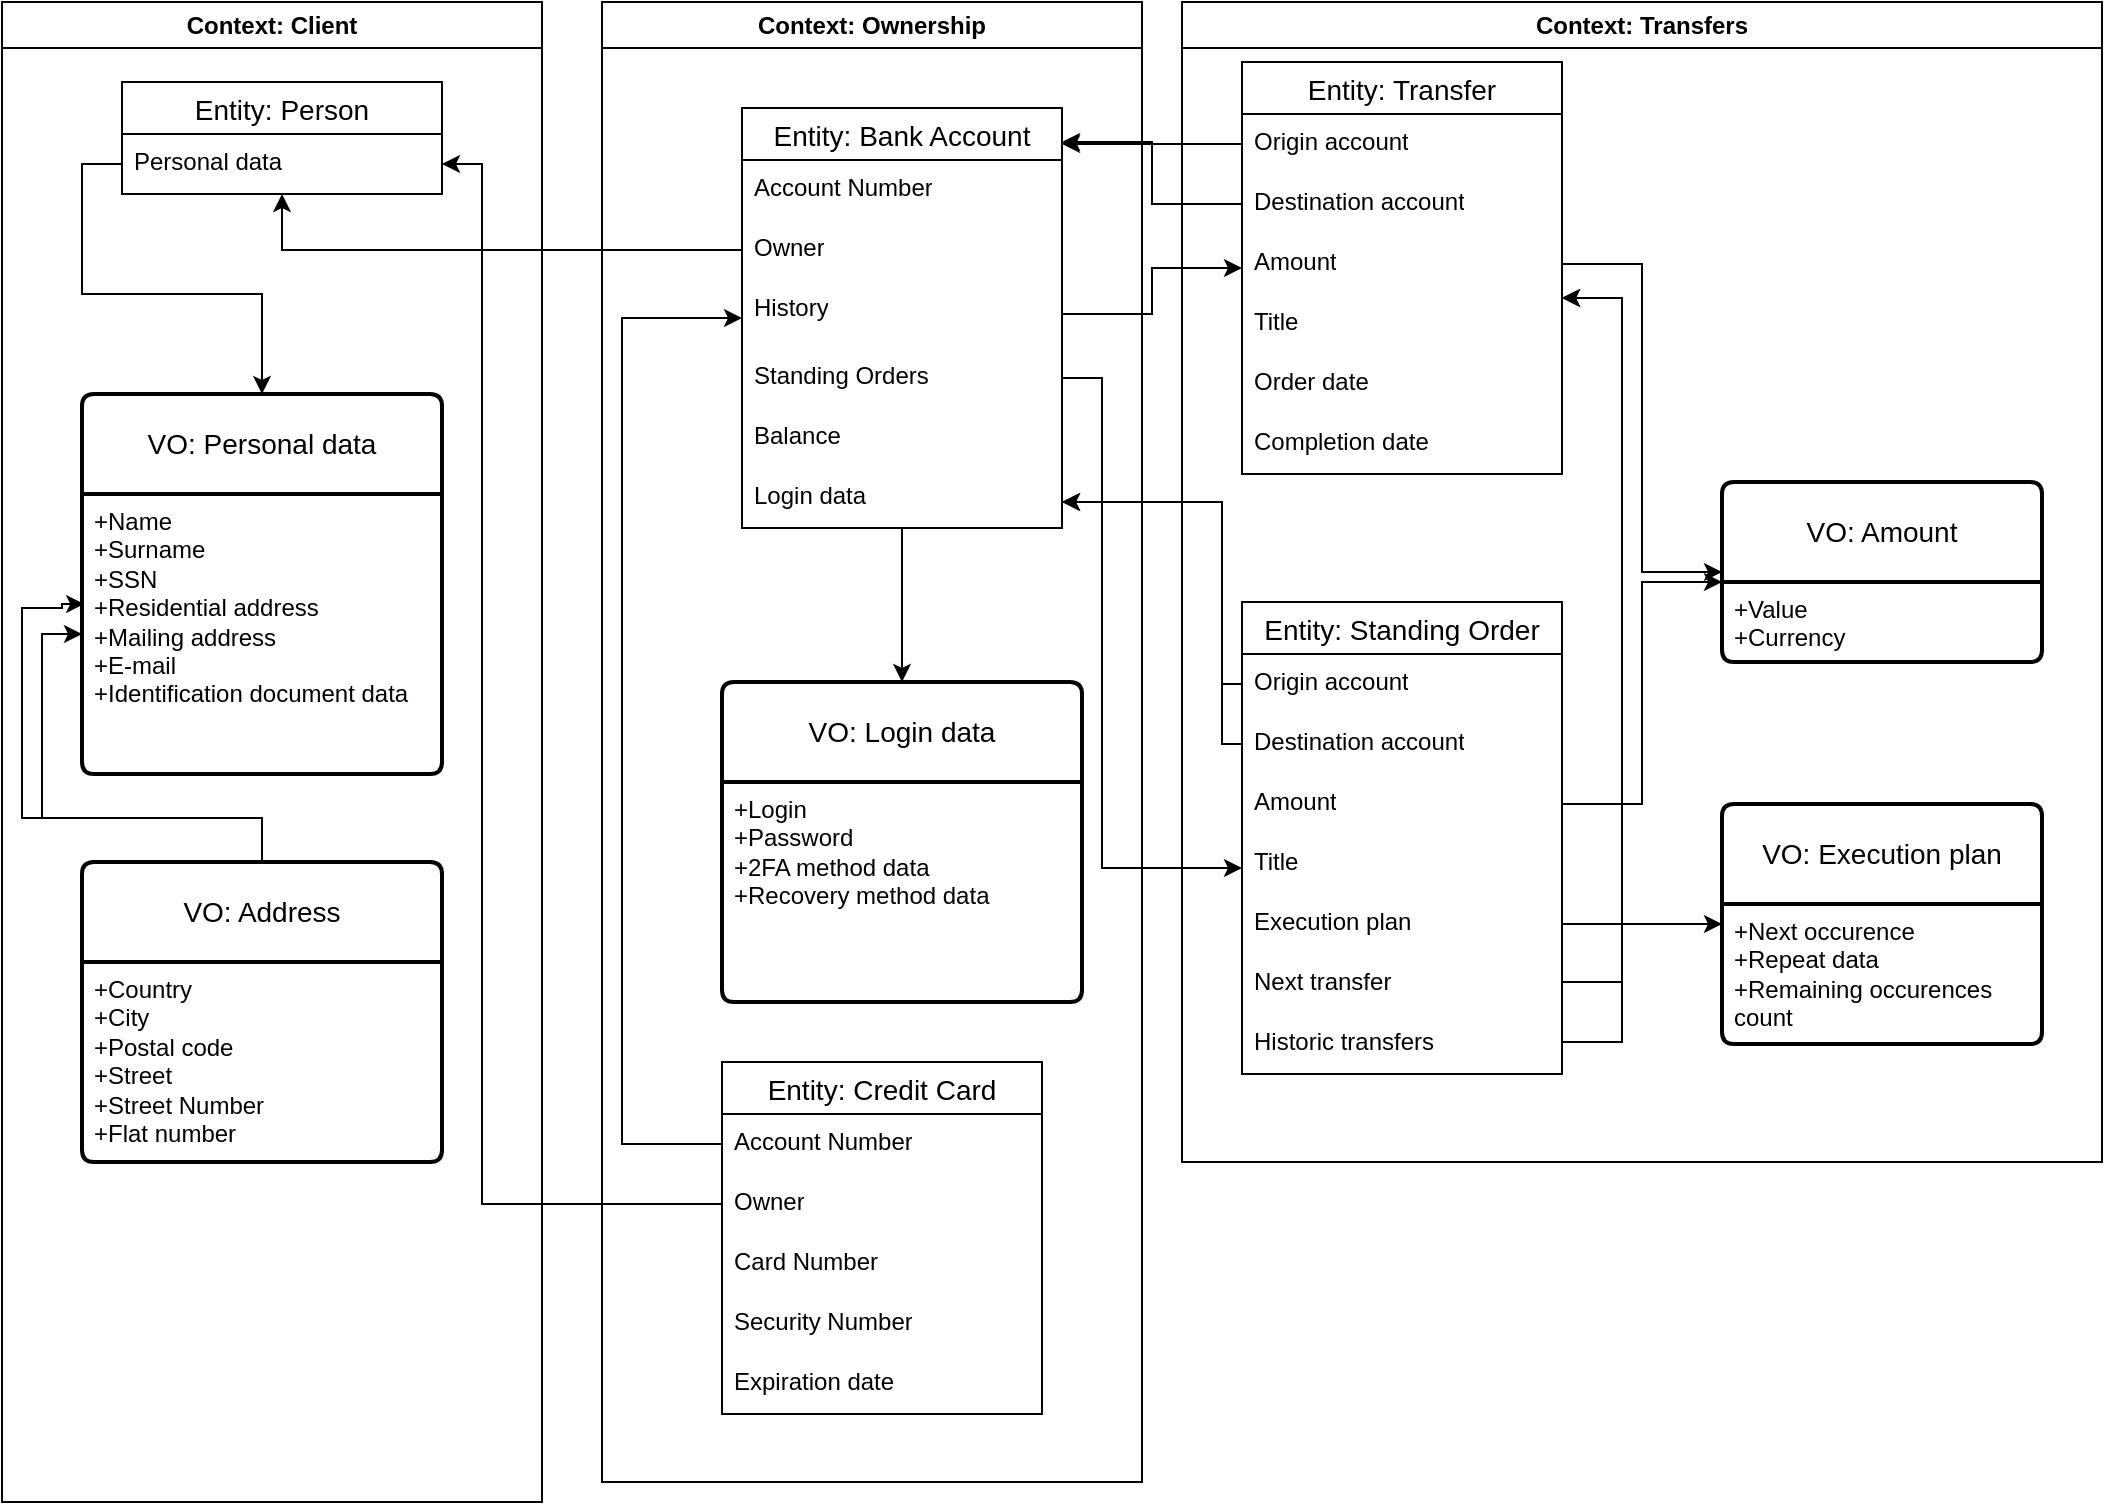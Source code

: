 <mxfile version="21.2.1" type="device">
  <diagram name="Page-1" id="wXPEoETuWakTY9OTKl-D">
    <mxGraphModel dx="2045" dy="782" grid="1" gridSize="10" guides="1" tooltips="1" connect="1" arrows="1" fold="1" page="1" pageScale="1" pageWidth="827" pageHeight="1169" math="0" shadow="0">
      <root>
        <mxCell id="0" />
        <mxCell id="1" parent="0" />
        <mxCell id="RXBE-0DyEpsFYjpxkidJ-38" style="edgeStyle=orthogonalEdgeStyle;rounded=0;orthogonalLoop=1;jettySize=auto;html=1;" edge="1" parent="1" source="RXBE-0DyEpsFYjpxkidJ-7" target="RXBE-0DyEpsFYjpxkidJ-1">
          <mxGeometry relative="1" as="geometry" />
        </mxCell>
        <mxCell id="RXBE-0DyEpsFYjpxkidJ-42" value="Context: Client" style="swimlane;whiteSpace=wrap;html=1;" vertex="1" parent="1">
          <mxGeometry x="-50" y="120" width="270" height="750" as="geometry" />
        </mxCell>
        <mxCell id="RXBE-0DyEpsFYjpxkidJ-17" value="&lt;div&gt;VO: Personal data&lt;/div&gt;" style="swimlane;childLayout=stackLayout;horizontal=1;startSize=50;horizontalStack=0;rounded=1;fontSize=14;fontStyle=0;strokeWidth=2;resizeParent=0;resizeLast=1;shadow=0;dashed=0;align=center;arcSize=4;whiteSpace=wrap;html=1;" vertex="1" parent="RXBE-0DyEpsFYjpxkidJ-42">
          <mxGeometry x="40" y="196" width="180" height="190" as="geometry" />
        </mxCell>
        <mxCell id="RXBE-0DyEpsFYjpxkidJ-18" value="&lt;div&gt;+Name&lt;br&gt;&lt;/div&gt;&lt;div&gt;+Surname&lt;/div&gt;+SSN&lt;br&gt;+Residential address&lt;br&gt;&lt;div&gt;+Mailing address&lt;/div&gt;&lt;div&gt;+E-mail&lt;/div&gt;&lt;div&gt;+Identification document data&lt;br&gt;&lt;/div&gt;&lt;div&gt;&lt;br&gt;&lt;/div&gt;" style="align=left;strokeColor=none;fillColor=none;spacingLeft=4;fontSize=12;verticalAlign=top;resizable=0;rotatable=0;part=1;html=1;" vertex="1" parent="RXBE-0DyEpsFYjpxkidJ-17">
          <mxGeometry y="50" width="180" height="140" as="geometry" />
        </mxCell>
        <mxCell id="RXBE-0DyEpsFYjpxkidJ-41" value="" style="shape=note;whiteSpace=wrap;html=1;backgroundOutline=1;darkOpacity=0.05;" vertex="1" parent="RXBE-0DyEpsFYjpxkidJ-17">
          <mxGeometry y="190" width="180" as="geometry" />
        </mxCell>
        <mxCell id="RXBE-0DyEpsFYjpxkidJ-1" value="Entity: Person" style="swimlane;fontStyle=0;childLayout=stackLayout;horizontal=1;startSize=26;horizontalStack=0;resizeParent=1;resizeParentMax=0;resizeLast=0;collapsible=1;marginBottom=0;align=center;fontSize=14;" vertex="1" parent="RXBE-0DyEpsFYjpxkidJ-42">
          <mxGeometry x="60" y="40" width="160" height="56" as="geometry" />
        </mxCell>
        <mxCell id="RXBE-0DyEpsFYjpxkidJ-2" value="&lt;div&gt;Personal data&lt;/div&gt;" style="text;strokeColor=none;fillColor=none;spacingLeft=4;spacingRight=4;overflow=hidden;rotatable=0;points=[[0,0.5],[1,0.5]];portConstraint=eastwest;fontSize=12;whiteSpace=wrap;html=1;" vertex="1" parent="RXBE-0DyEpsFYjpxkidJ-1">
          <mxGeometry y="26" width="160" height="30" as="geometry" />
        </mxCell>
        <mxCell id="RXBE-0DyEpsFYjpxkidJ-31" style="edgeStyle=orthogonalEdgeStyle;rounded=0;orthogonalLoop=1;jettySize=auto;html=1;" edge="1" parent="RXBE-0DyEpsFYjpxkidJ-42" source="RXBE-0DyEpsFYjpxkidJ-2" target="RXBE-0DyEpsFYjpxkidJ-17">
          <mxGeometry relative="1" as="geometry">
            <Array as="points" />
          </mxGeometry>
        </mxCell>
        <mxCell id="RXBE-0DyEpsFYjpxkidJ-107" style="edgeStyle=orthogonalEdgeStyle;rounded=0;orthogonalLoop=1;jettySize=auto;html=1;entryX=0.006;entryY=0.393;entryDx=0;entryDy=0;entryPerimeter=0;" edge="1" parent="RXBE-0DyEpsFYjpxkidJ-42" source="RXBE-0DyEpsFYjpxkidJ-99" target="RXBE-0DyEpsFYjpxkidJ-18">
          <mxGeometry relative="1" as="geometry">
            <Array as="points">
              <mxPoint x="130" y="408" />
              <mxPoint x="10" y="408" />
              <mxPoint x="10" y="303" />
              <mxPoint x="30" y="303" />
              <mxPoint x="30" y="301" />
            </Array>
          </mxGeometry>
        </mxCell>
        <mxCell id="RXBE-0DyEpsFYjpxkidJ-108" style="edgeStyle=orthogonalEdgeStyle;rounded=0;orthogonalLoop=1;jettySize=auto;html=1;entryX=0;entryY=0.5;entryDx=0;entryDy=0;" edge="1" parent="RXBE-0DyEpsFYjpxkidJ-42" source="RXBE-0DyEpsFYjpxkidJ-99" target="RXBE-0DyEpsFYjpxkidJ-18">
          <mxGeometry relative="1" as="geometry" />
        </mxCell>
        <mxCell id="RXBE-0DyEpsFYjpxkidJ-99" value="&lt;div&gt;VO: Address&lt;/div&gt;" style="swimlane;childLayout=stackLayout;horizontal=1;startSize=50;horizontalStack=0;rounded=1;fontSize=14;fontStyle=0;strokeWidth=2;resizeParent=0;resizeLast=1;shadow=0;dashed=0;align=center;arcSize=4;whiteSpace=wrap;html=1;" vertex="1" parent="RXBE-0DyEpsFYjpxkidJ-42">
          <mxGeometry x="40" y="430" width="180" height="150" as="geometry" />
        </mxCell>
        <mxCell id="RXBE-0DyEpsFYjpxkidJ-100" value="&lt;div&gt;+Country&lt;br&gt;&lt;/div&gt;&lt;div&gt;+City&lt;/div&gt;+Postal code&lt;br&gt;+Street&lt;br&gt;&lt;div&gt;+Street Number&lt;/div&gt;&lt;div&gt;+Flat number&lt;br&gt;&lt;/div&gt;" style="align=left;strokeColor=none;fillColor=none;spacingLeft=4;fontSize=12;verticalAlign=top;resizable=0;rotatable=0;part=1;html=1;" vertex="1" parent="RXBE-0DyEpsFYjpxkidJ-99">
          <mxGeometry y="50" width="180" height="140" as="geometry" />
        </mxCell>
        <mxCell id="RXBE-0DyEpsFYjpxkidJ-101" value="" style="shape=note;whiteSpace=wrap;html=1;backgroundOutline=1;darkOpacity=0.05;" vertex="1" parent="RXBE-0DyEpsFYjpxkidJ-99">
          <mxGeometry y="190" width="180" height="-40" as="geometry" />
        </mxCell>
        <mxCell id="RXBE-0DyEpsFYjpxkidJ-43" value="Context: Transfers" style="swimlane;whiteSpace=wrap;html=1;" vertex="1" parent="1">
          <mxGeometry x="540" y="120" width="460" height="580" as="geometry" />
        </mxCell>
        <mxCell id="RXBE-0DyEpsFYjpxkidJ-65" style="edgeStyle=orthogonalEdgeStyle;rounded=0;orthogonalLoop=1;jettySize=auto;html=1;" edge="1" parent="RXBE-0DyEpsFYjpxkidJ-43" source="RXBE-0DyEpsFYjpxkidJ-64" target="RXBE-0DyEpsFYjpxkidJ-13">
          <mxGeometry relative="1" as="geometry">
            <Array as="points">
              <mxPoint x="220" y="520" />
              <mxPoint x="220" y="148" />
            </Array>
          </mxGeometry>
        </mxCell>
        <mxCell id="RXBE-0DyEpsFYjpxkidJ-13" value="Entity: Transfer" style="swimlane;fontStyle=0;childLayout=stackLayout;horizontal=1;startSize=26;horizontalStack=0;resizeParent=1;resizeParentMax=0;resizeLast=0;collapsible=1;marginBottom=0;align=center;fontSize=14;" vertex="1" parent="RXBE-0DyEpsFYjpxkidJ-43">
          <mxGeometry x="30" y="30" width="160" height="206" as="geometry" />
        </mxCell>
        <mxCell id="RXBE-0DyEpsFYjpxkidJ-14" value="&lt;div&gt;Origin account&lt;/div&gt;" style="text;strokeColor=none;fillColor=none;spacingLeft=4;spacingRight=4;overflow=hidden;rotatable=0;points=[[0,0.5],[1,0.5]];portConstraint=eastwest;fontSize=12;whiteSpace=wrap;html=1;" vertex="1" parent="RXBE-0DyEpsFYjpxkidJ-13">
          <mxGeometry y="26" width="160" height="30" as="geometry" />
        </mxCell>
        <mxCell id="RXBE-0DyEpsFYjpxkidJ-15" value="Destination account" style="text;strokeColor=none;fillColor=none;spacingLeft=4;spacingRight=4;overflow=hidden;rotatable=0;points=[[0,0.5],[1,0.5]];portConstraint=eastwest;fontSize=12;whiteSpace=wrap;html=1;" vertex="1" parent="RXBE-0DyEpsFYjpxkidJ-13">
          <mxGeometry y="56" width="160" height="30" as="geometry" />
        </mxCell>
        <mxCell id="RXBE-0DyEpsFYjpxkidJ-33" value="&lt;div&gt;Amount&lt;/div&gt;" style="text;strokeColor=none;fillColor=none;spacingLeft=4;spacingRight=4;overflow=hidden;rotatable=0;points=[[0,0.5],[1,0.5]];portConstraint=eastwest;fontSize=12;whiteSpace=wrap;html=1;" vertex="1" parent="RXBE-0DyEpsFYjpxkidJ-13">
          <mxGeometry y="86" width="160" height="30" as="geometry" />
        </mxCell>
        <mxCell id="RXBE-0DyEpsFYjpxkidJ-34" value="Title" style="text;strokeColor=none;fillColor=none;spacingLeft=4;spacingRight=4;overflow=hidden;rotatable=0;points=[[0,0.5],[1,0.5]];portConstraint=eastwest;fontSize=12;whiteSpace=wrap;html=1;" vertex="1" parent="RXBE-0DyEpsFYjpxkidJ-13">
          <mxGeometry y="116" width="160" height="30" as="geometry" />
        </mxCell>
        <mxCell id="RXBE-0DyEpsFYjpxkidJ-35" value="&lt;div&gt;Order date&lt;/div&gt;" style="text;strokeColor=none;fillColor=none;spacingLeft=4;spacingRight=4;overflow=hidden;rotatable=0;points=[[0,0.5],[1,0.5]];portConstraint=eastwest;fontSize=12;whiteSpace=wrap;html=1;" vertex="1" parent="RXBE-0DyEpsFYjpxkidJ-13">
          <mxGeometry y="146" width="160" height="30" as="geometry" />
        </mxCell>
        <mxCell id="RXBE-0DyEpsFYjpxkidJ-36" value="&lt;div&gt;Completion date&lt;/div&gt;" style="text;strokeColor=none;fillColor=none;spacingLeft=4;spacingRight=4;overflow=hidden;rotatable=0;points=[[0,0.5],[1,0.5]];portConstraint=eastwest;fontSize=12;whiteSpace=wrap;html=1;" vertex="1" parent="RXBE-0DyEpsFYjpxkidJ-13">
          <mxGeometry y="176" width="160" height="30" as="geometry" />
        </mxCell>
        <mxCell id="RXBE-0DyEpsFYjpxkidJ-44" value="Entity: Standing Order" style="swimlane;fontStyle=0;childLayout=stackLayout;horizontal=1;startSize=26;horizontalStack=0;resizeParent=1;resizeParentMax=0;resizeLast=0;collapsible=1;marginBottom=0;align=center;fontSize=14;" vertex="1" parent="RXBE-0DyEpsFYjpxkidJ-43">
          <mxGeometry x="30" y="300" width="160" height="236" as="geometry" />
        </mxCell>
        <mxCell id="RXBE-0DyEpsFYjpxkidJ-45" value="&lt;div&gt;Origin account&lt;/div&gt;" style="text;strokeColor=none;fillColor=none;spacingLeft=4;spacingRight=4;overflow=hidden;rotatable=0;points=[[0,0.5],[1,0.5]];portConstraint=eastwest;fontSize=12;whiteSpace=wrap;html=1;" vertex="1" parent="RXBE-0DyEpsFYjpxkidJ-44">
          <mxGeometry y="26" width="160" height="30" as="geometry" />
        </mxCell>
        <mxCell id="RXBE-0DyEpsFYjpxkidJ-46" value="Destination account" style="text;strokeColor=none;fillColor=none;spacingLeft=4;spacingRight=4;overflow=hidden;rotatable=0;points=[[0,0.5],[1,0.5]];portConstraint=eastwest;fontSize=12;whiteSpace=wrap;html=1;" vertex="1" parent="RXBE-0DyEpsFYjpxkidJ-44">
          <mxGeometry y="56" width="160" height="30" as="geometry" />
        </mxCell>
        <mxCell id="RXBE-0DyEpsFYjpxkidJ-47" value="&lt;div&gt;Amount&lt;/div&gt;" style="text;strokeColor=none;fillColor=none;spacingLeft=4;spacingRight=4;overflow=hidden;rotatable=0;points=[[0,0.5],[1,0.5]];portConstraint=eastwest;fontSize=12;whiteSpace=wrap;html=1;" vertex="1" parent="RXBE-0DyEpsFYjpxkidJ-44">
          <mxGeometry y="86" width="160" height="30" as="geometry" />
        </mxCell>
        <mxCell id="RXBE-0DyEpsFYjpxkidJ-49" value="Title" style="text;strokeColor=none;fillColor=none;spacingLeft=4;spacingRight=4;overflow=hidden;rotatable=0;points=[[0,0.5],[1,0.5]];portConstraint=eastwest;fontSize=12;whiteSpace=wrap;html=1;" vertex="1" parent="RXBE-0DyEpsFYjpxkidJ-44">
          <mxGeometry y="116" width="160" height="30" as="geometry" />
        </mxCell>
        <mxCell id="RXBE-0DyEpsFYjpxkidJ-50" value="&lt;div&gt;Execution plan&lt;br&gt;&lt;/div&gt;" style="text;strokeColor=none;fillColor=none;spacingLeft=4;spacingRight=4;overflow=hidden;rotatable=0;points=[[0,0.5],[1,0.5]];portConstraint=eastwest;fontSize=12;whiteSpace=wrap;html=1;" vertex="1" parent="RXBE-0DyEpsFYjpxkidJ-44">
          <mxGeometry y="146" width="160" height="30" as="geometry" />
        </mxCell>
        <mxCell id="RXBE-0DyEpsFYjpxkidJ-63" value="&lt;div&gt;Next transfer&lt;/div&gt;" style="text;strokeColor=none;fillColor=none;spacingLeft=4;spacingRight=4;overflow=hidden;rotatable=0;points=[[0,0.5],[1,0.5]];portConstraint=eastwest;fontSize=12;whiteSpace=wrap;html=1;" vertex="1" parent="RXBE-0DyEpsFYjpxkidJ-44">
          <mxGeometry y="176" width="160" height="30" as="geometry" />
        </mxCell>
        <mxCell id="RXBE-0DyEpsFYjpxkidJ-64" value="&lt;div&gt;Historic transfers&lt;/div&gt;" style="text;strokeColor=none;fillColor=none;spacingLeft=4;spacingRight=4;overflow=hidden;rotatable=0;points=[[0,0.5],[1,0.5]];portConstraint=eastwest;fontSize=12;whiteSpace=wrap;html=1;" vertex="1" parent="RXBE-0DyEpsFYjpxkidJ-44">
          <mxGeometry y="206" width="160" height="30" as="geometry" />
        </mxCell>
        <mxCell id="RXBE-0DyEpsFYjpxkidJ-66" style="edgeStyle=orthogonalEdgeStyle;rounded=0;orthogonalLoop=1;jettySize=auto;html=1;" edge="1" parent="RXBE-0DyEpsFYjpxkidJ-43" source="RXBE-0DyEpsFYjpxkidJ-63" target="RXBE-0DyEpsFYjpxkidJ-13">
          <mxGeometry relative="1" as="geometry">
            <Array as="points">
              <mxPoint x="220" y="490" />
              <mxPoint x="220" y="148" />
            </Array>
          </mxGeometry>
        </mxCell>
        <mxCell id="RXBE-0DyEpsFYjpxkidJ-71" value="VO: Execution plan" style="swimlane;childLayout=stackLayout;horizontal=1;startSize=50;horizontalStack=0;rounded=1;fontSize=14;fontStyle=0;strokeWidth=2;resizeParent=0;resizeLast=1;shadow=0;dashed=0;align=center;arcSize=4;whiteSpace=wrap;html=1;" vertex="1" parent="RXBE-0DyEpsFYjpxkidJ-43">
          <mxGeometry x="270" y="401" width="160" height="120" as="geometry" />
        </mxCell>
        <mxCell id="RXBE-0DyEpsFYjpxkidJ-72" value="+Next occurence&lt;br&gt;+Repeat data&lt;br&gt;&lt;div&gt;+Remaining occurences&lt;/div&gt;&lt;div&gt;count&lt;/div&gt;" style="align=left;strokeColor=none;fillColor=none;spacingLeft=4;fontSize=12;verticalAlign=top;resizable=0;rotatable=0;part=1;html=1;" vertex="1" parent="RXBE-0DyEpsFYjpxkidJ-71">
          <mxGeometry y="50" width="160" height="70" as="geometry" />
        </mxCell>
        <mxCell id="RXBE-0DyEpsFYjpxkidJ-73" style="edgeStyle=orthogonalEdgeStyle;rounded=0;orthogonalLoop=1;jettySize=auto;html=1;" edge="1" parent="RXBE-0DyEpsFYjpxkidJ-43" source="RXBE-0DyEpsFYjpxkidJ-50" target="RXBE-0DyEpsFYjpxkidJ-71">
          <mxGeometry relative="1" as="geometry" />
        </mxCell>
        <mxCell id="RXBE-0DyEpsFYjpxkidJ-77" value="VO: Amount" style="swimlane;childLayout=stackLayout;horizontal=1;startSize=50;horizontalStack=0;rounded=1;fontSize=14;fontStyle=0;strokeWidth=2;resizeParent=0;resizeLast=1;shadow=0;dashed=0;align=center;arcSize=4;whiteSpace=wrap;html=1;" vertex="1" parent="RXBE-0DyEpsFYjpxkidJ-43">
          <mxGeometry x="270" y="240" width="160" height="90" as="geometry" />
        </mxCell>
        <mxCell id="RXBE-0DyEpsFYjpxkidJ-78" value="+Value&lt;br&gt;+Currency" style="align=left;strokeColor=none;fillColor=none;spacingLeft=4;fontSize=12;verticalAlign=top;resizable=0;rotatable=0;part=1;html=1;" vertex="1" parent="RXBE-0DyEpsFYjpxkidJ-77">
          <mxGeometry y="50" width="160" height="40" as="geometry" />
        </mxCell>
        <mxCell id="RXBE-0DyEpsFYjpxkidJ-79" style="edgeStyle=orthogonalEdgeStyle;rounded=0;orthogonalLoop=1;jettySize=auto;html=1;" edge="1" parent="RXBE-0DyEpsFYjpxkidJ-43" source="RXBE-0DyEpsFYjpxkidJ-47" target="RXBE-0DyEpsFYjpxkidJ-77">
          <mxGeometry relative="1" as="geometry">
            <Array as="points">
              <mxPoint x="230" y="401" />
              <mxPoint x="230" y="290" />
            </Array>
          </mxGeometry>
        </mxCell>
        <mxCell id="RXBE-0DyEpsFYjpxkidJ-80" style="edgeStyle=orthogonalEdgeStyle;rounded=0;orthogonalLoop=1;jettySize=auto;html=1;" edge="1" parent="RXBE-0DyEpsFYjpxkidJ-43" source="RXBE-0DyEpsFYjpxkidJ-33" target="RXBE-0DyEpsFYjpxkidJ-77">
          <mxGeometry relative="1" as="geometry">
            <Array as="points">
              <mxPoint x="230" y="131" />
              <mxPoint x="230" y="285" />
            </Array>
          </mxGeometry>
        </mxCell>
        <mxCell id="RXBE-0DyEpsFYjpxkidJ-68" value="Context: Ownership" style="swimlane;whiteSpace=wrap;html=1;" vertex="1" parent="1">
          <mxGeometry x="250" y="120" width="270" height="740" as="geometry" />
        </mxCell>
        <mxCell id="RXBE-0DyEpsFYjpxkidJ-28" value="&lt;div&gt;VO: Login data&lt;/div&gt;" style="swimlane;childLayout=stackLayout;horizontal=1;startSize=50;horizontalStack=0;rounded=1;fontSize=14;fontStyle=0;strokeWidth=2;resizeParent=0;resizeLast=1;shadow=0;dashed=0;align=center;arcSize=4;whiteSpace=wrap;html=1;" vertex="1" parent="RXBE-0DyEpsFYjpxkidJ-68">
          <mxGeometry x="60" y="340" width="180" height="160" as="geometry" />
        </mxCell>
        <mxCell id="RXBE-0DyEpsFYjpxkidJ-29" value="&lt;div&gt;+Login&lt;/div&gt;&lt;div&gt;+Password&lt;/div&gt;&lt;div&gt;+2FA method data&lt;br&gt;&lt;/div&gt;&lt;div&gt;+Recovery method data&lt;br&gt;&lt;/div&gt;" style="align=left;strokeColor=none;fillColor=none;spacingLeft=4;fontSize=12;verticalAlign=top;resizable=0;rotatable=0;part=1;html=1;" vertex="1" parent="RXBE-0DyEpsFYjpxkidJ-28">
          <mxGeometry y="50" width="180" height="110" as="geometry" />
        </mxCell>
        <mxCell id="RXBE-0DyEpsFYjpxkidJ-5" value="Entity: Bank Account" style="swimlane;fontStyle=0;childLayout=stackLayout;horizontal=1;startSize=26;horizontalStack=0;resizeParent=1;resizeParentMax=0;resizeLast=0;collapsible=1;marginBottom=0;align=center;fontSize=14;" vertex="1" parent="RXBE-0DyEpsFYjpxkidJ-68">
          <mxGeometry x="70" y="53" width="160" height="210" as="geometry" />
        </mxCell>
        <mxCell id="RXBE-0DyEpsFYjpxkidJ-6" value="&lt;div&gt;Account Number&lt;/div&gt;" style="text;strokeColor=none;fillColor=none;spacingLeft=4;spacingRight=4;overflow=hidden;rotatable=0;points=[[0,0.5],[1,0.5]];portConstraint=eastwest;fontSize=12;whiteSpace=wrap;html=1;" vertex="1" parent="RXBE-0DyEpsFYjpxkidJ-5">
          <mxGeometry y="26" width="160" height="30" as="geometry" />
        </mxCell>
        <mxCell id="RXBE-0DyEpsFYjpxkidJ-7" value="&lt;div&gt;Owner&lt;/div&gt;" style="text;strokeColor=none;fillColor=none;spacingLeft=4;spacingRight=4;overflow=hidden;rotatable=0;points=[[0,0.5],[1,0.5]];portConstraint=eastwest;fontSize=12;whiteSpace=wrap;html=1;" vertex="1" parent="RXBE-0DyEpsFYjpxkidJ-5">
          <mxGeometry y="56" width="160" height="30" as="geometry" />
        </mxCell>
        <mxCell id="RXBE-0DyEpsFYjpxkidJ-8" value="History" style="text;strokeColor=none;fillColor=none;spacingLeft=4;spacingRight=4;overflow=hidden;rotatable=0;points=[[0,0.5],[1,0.5]];portConstraint=eastwest;fontSize=12;whiteSpace=wrap;html=1;" vertex="1" parent="RXBE-0DyEpsFYjpxkidJ-5">
          <mxGeometry y="86" width="160" height="34" as="geometry" />
        </mxCell>
        <mxCell id="RXBE-0DyEpsFYjpxkidJ-52" value="Standing Orders" style="text;strokeColor=none;fillColor=none;spacingLeft=4;spacingRight=4;overflow=hidden;rotatable=0;points=[[0,0.5],[1,0.5]];portConstraint=eastwest;fontSize=12;whiteSpace=wrap;html=1;" vertex="1" parent="RXBE-0DyEpsFYjpxkidJ-5">
          <mxGeometry y="120" width="160" height="30" as="geometry" />
        </mxCell>
        <mxCell id="RXBE-0DyEpsFYjpxkidJ-54" value="&lt;div&gt;Balance&lt;/div&gt;" style="text;strokeColor=none;fillColor=none;spacingLeft=4;spacingRight=4;overflow=hidden;rotatable=0;points=[[0,0.5],[1,0.5]];portConstraint=eastwest;fontSize=12;whiteSpace=wrap;html=1;" vertex="1" parent="RXBE-0DyEpsFYjpxkidJ-5">
          <mxGeometry y="150" width="160" height="30" as="geometry" />
        </mxCell>
        <mxCell id="RXBE-0DyEpsFYjpxkidJ-67" value="Login data" style="text;strokeColor=none;fillColor=none;spacingLeft=4;spacingRight=4;overflow=hidden;rotatable=0;points=[[0,0.5],[1,0.5]];portConstraint=eastwest;fontSize=12;whiteSpace=wrap;html=1;" vertex="1" parent="RXBE-0DyEpsFYjpxkidJ-5">
          <mxGeometry y="180" width="160" height="30" as="geometry" />
        </mxCell>
        <mxCell id="RXBE-0DyEpsFYjpxkidJ-32" style="edgeStyle=orthogonalEdgeStyle;rounded=0;orthogonalLoop=1;jettySize=auto;html=1;" edge="1" parent="RXBE-0DyEpsFYjpxkidJ-68" source="RXBE-0DyEpsFYjpxkidJ-67" target="RXBE-0DyEpsFYjpxkidJ-28">
          <mxGeometry relative="1" as="geometry">
            <mxPoint x="-190" y="270" as="sourcePoint" />
            <Array as="points">
              <mxPoint x="150" y="310" />
              <mxPoint x="150" y="310" />
            </Array>
          </mxGeometry>
        </mxCell>
        <mxCell id="RXBE-0DyEpsFYjpxkidJ-87" value="Entity: Credit Card" style="swimlane;fontStyle=0;childLayout=stackLayout;horizontal=1;startSize=26;horizontalStack=0;resizeParent=1;resizeParentMax=0;resizeLast=0;collapsible=1;marginBottom=0;align=center;fontSize=14;" vertex="1" parent="RXBE-0DyEpsFYjpxkidJ-68">
          <mxGeometry x="60" y="530" width="160" height="176" as="geometry" />
        </mxCell>
        <mxCell id="RXBE-0DyEpsFYjpxkidJ-88" value="&lt;div&gt;Account Number&lt;/div&gt;" style="text;strokeColor=none;fillColor=none;spacingLeft=4;spacingRight=4;overflow=hidden;rotatable=0;points=[[0,0.5],[1,0.5]];portConstraint=eastwest;fontSize=12;whiteSpace=wrap;html=1;" vertex="1" parent="RXBE-0DyEpsFYjpxkidJ-87">
          <mxGeometry y="26" width="160" height="30" as="geometry" />
        </mxCell>
        <mxCell id="RXBE-0DyEpsFYjpxkidJ-89" value="&lt;div&gt;Owner&lt;/div&gt;" style="text;strokeColor=none;fillColor=none;spacingLeft=4;spacingRight=4;overflow=hidden;rotatable=0;points=[[0,0.5],[1,0.5]];portConstraint=eastwest;fontSize=12;whiteSpace=wrap;html=1;" vertex="1" parent="RXBE-0DyEpsFYjpxkidJ-87">
          <mxGeometry y="56" width="160" height="30" as="geometry" />
        </mxCell>
        <mxCell id="RXBE-0DyEpsFYjpxkidJ-96" value="&lt;div&gt;Card Number&lt;br&gt;&lt;/div&gt;" style="text;strokeColor=none;fillColor=none;spacingLeft=4;spacingRight=4;overflow=hidden;rotatable=0;points=[[0,0.5],[1,0.5]];portConstraint=eastwest;fontSize=12;whiteSpace=wrap;html=1;" vertex="1" parent="RXBE-0DyEpsFYjpxkidJ-87">
          <mxGeometry y="86" width="160" height="30" as="geometry" />
        </mxCell>
        <mxCell id="RXBE-0DyEpsFYjpxkidJ-93" value="&lt;div&gt;Security Number&lt;/div&gt;" style="text;strokeColor=none;fillColor=none;spacingLeft=4;spacingRight=4;overflow=hidden;rotatable=0;points=[[0,0.5],[1,0.5]];portConstraint=eastwest;fontSize=12;whiteSpace=wrap;html=1;" vertex="1" parent="RXBE-0DyEpsFYjpxkidJ-87">
          <mxGeometry y="116" width="160" height="30" as="geometry" />
        </mxCell>
        <mxCell id="RXBE-0DyEpsFYjpxkidJ-95" value="&lt;div&gt;Expiration date&lt;/div&gt;" style="text;strokeColor=none;fillColor=none;spacingLeft=4;spacingRight=4;overflow=hidden;rotatable=0;points=[[0,0.5],[1,0.5]];portConstraint=eastwest;fontSize=12;whiteSpace=wrap;html=1;" vertex="1" parent="RXBE-0DyEpsFYjpxkidJ-87">
          <mxGeometry y="146" width="160" height="30" as="geometry" />
        </mxCell>
        <mxCell id="RXBE-0DyEpsFYjpxkidJ-97" style="edgeStyle=orthogonalEdgeStyle;rounded=0;orthogonalLoop=1;jettySize=auto;html=1;" edge="1" parent="RXBE-0DyEpsFYjpxkidJ-68" source="RXBE-0DyEpsFYjpxkidJ-88" target="RXBE-0DyEpsFYjpxkidJ-5">
          <mxGeometry relative="1" as="geometry">
            <Array as="points">
              <mxPoint x="10" y="571" />
              <mxPoint x="10" y="158" />
            </Array>
          </mxGeometry>
        </mxCell>
        <mxCell id="RXBE-0DyEpsFYjpxkidJ-39" style="edgeStyle=orthogonalEdgeStyle;rounded=0;orthogonalLoop=1;jettySize=auto;html=1;" edge="1" parent="1" source="RXBE-0DyEpsFYjpxkidJ-8" target="RXBE-0DyEpsFYjpxkidJ-13">
          <mxGeometry relative="1" as="geometry" />
        </mxCell>
        <mxCell id="RXBE-0DyEpsFYjpxkidJ-53" style="edgeStyle=orthogonalEdgeStyle;rounded=0;orthogonalLoop=1;jettySize=auto;html=1;" edge="1" parent="1" source="RXBE-0DyEpsFYjpxkidJ-52" target="RXBE-0DyEpsFYjpxkidJ-44">
          <mxGeometry relative="1" as="geometry">
            <Array as="points">
              <mxPoint x="500" y="308" />
              <mxPoint x="500" y="553" />
            </Array>
          </mxGeometry>
        </mxCell>
        <mxCell id="RXBE-0DyEpsFYjpxkidJ-75" style="edgeStyle=orthogonalEdgeStyle;rounded=0;orthogonalLoop=1;jettySize=auto;html=1;" edge="1" parent="1" source="RXBE-0DyEpsFYjpxkidJ-46" target="RXBE-0DyEpsFYjpxkidJ-5">
          <mxGeometry relative="1" as="geometry">
            <Array as="points">
              <mxPoint x="560" y="491" />
              <mxPoint x="560" y="370" />
            </Array>
          </mxGeometry>
        </mxCell>
        <mxCell id="RXBE-0DyEpsFYjpxkidJ-76" style="edgeStyle=orthogonalEdgeStyle;rounded=0;orthogonalLoop=1;jettySize=auto;html=1;" edge="1" parent="1" source="RXBE-0DyEpsFYjpxkidJ-45" target="RXBE-0DyEpsFYjpxkidJ-5">
          <mxGeometry relative="1" as="geometry">
            <Array as="points">
              <mxPoint x="560" y="461" />
              <mxPoint x="560" y="370" />
            </Array>
          </mxGeometry>
        </mxCell>
        <mxCell id="RXBE-0DyEpsFYjpxkidJ-85" style="edgeStyle=orthogonalEdgeStyle;rounded=0;orthogonalLoop=1;jettySize=auto;html=1;" edge="1" parent="1" source="RXBE-0DyEpsFYjpxkidJ-15" target="RXBE-0DyEpsFYjpxkidJ-5">
          <mxGeometry relative="1" as="geometry">
            <Array as="points">
              <mxPoint x="525" y="221" />
              <mxPoint x="525" y="190" />
            </Array>
          </mxGeometry>
        </mxCell>
        <mxCell id="RXBE-0DyEpsFYjpxkidJ-86" style="edgeStyle=orthogonalEdgeStyle;rounded=0;orthogonalLoop=1;jettySize=auto;html=1;" edge="1" parent="1" source="RXBE-0DyEpsFYjpxkidJ-14" target="RXBE-0DyEpsFYjpxkidJ-5">
          <mxGeometry relative="1" as="geometry">
            <Array as="points">
              <mxPoint x="500" y="191" />
              <mxPoint x="500" y="191" />
            </Array>
          </mxGeometry>
        </mxCell>
        <mxCell id="RXBE-0DyEpsFYjpxkidJ-98" style="edgeStyle=orthogonalEdgeStyle;rounded=0;orthogonalLoop=1;jettySize=auto;html=1;" edge="1" parent="1" source="RXBE-0DyEpsFYjpxkidJ-89" target="RXBE-0DyEpsFYjpxkidJ-2">
          <mxGeometry relative="1" as="geometry">
            <Array as="points">
              <mxPoint x="190" y="721" />
              <mxPoint x="190" y="201" />
            </Array>
          </mxGeometry>
        </mxCell>
      </root>
    </mxGraphModel>
  </diagram>
</mxfile>
